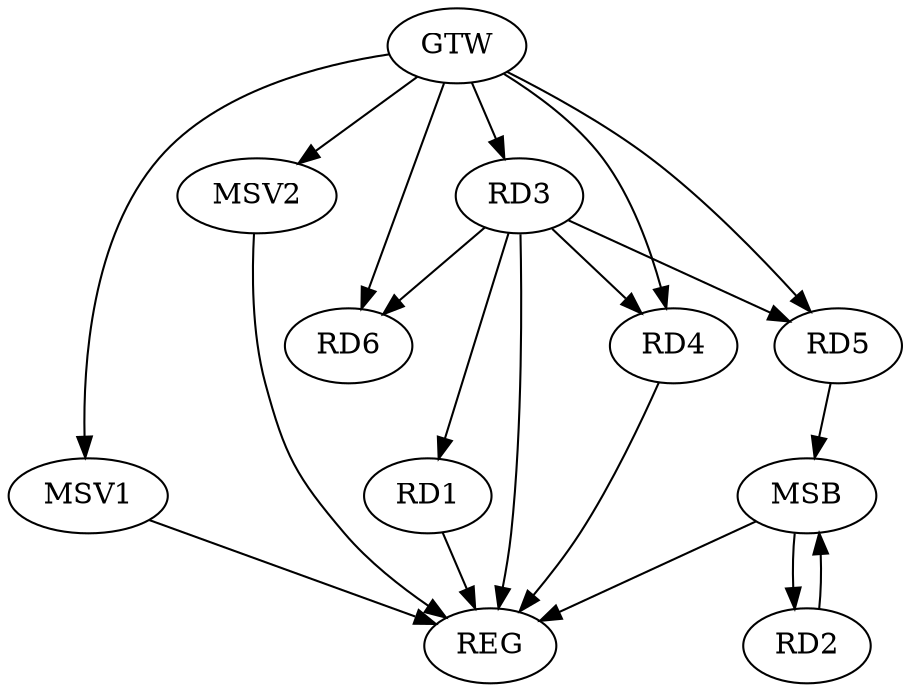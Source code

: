 strict digraph G {
  RD1 [ label="RD1" ];
  RD2 [ label="RD2" ];
  RD3 [ label="RD3" ];
  RD4 [ label="RD4" ];
  RD5 [ label="RD5" ];
  RD6 [ label="RD6" ];
  GTW [ label="GTW" ];
  REG [ label="REG" ];
  MSB [ label="MSB" ];
  MSV1 [ label="MSV1" ];
  MSV2 [ label="MSV2" ];
  RD3 -> RD1;
  GTW -> RD3;
  GTW -> RD4;
  GTW -> RD5;
  GTW -> RD6;
  RD1 -> REG;
  RD3 -> REG;
  RD4 -> REG;
  RD2 -> MSB;
  MSB -> REG;
  RD5 -> MSB;
  MSB -> RD2;
  RD3 -> RD4;
  RD3 -> RD6;
  RD3 -> RD5;
  GTW -> MSV1;
  MSV1 -> REG;
  GTW -> MSV2;
  MSV2 -> REG;
}
